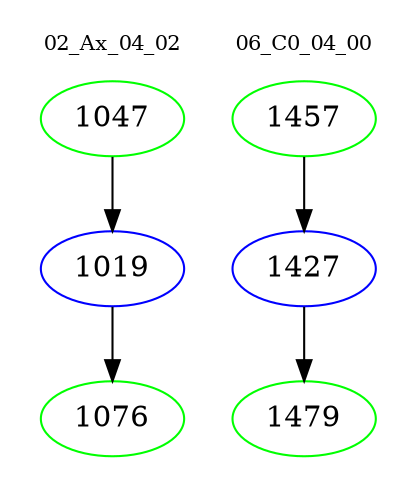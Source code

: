 digraph{
subgraph cluster_0 {
color = white
label = "02_Ax_04_02";
fontsize=10;
T0_1047 [label="1047", color="green"]
T0_1047 -> T0_1019 [color="black"]
T0_1019 [label="1019", color="blue"]
T0_1019 -> T0_1076 [color="black"]
T0_1076 [label="1076", color="green"]
}
subgraph cluster_1 {
color = white
label = "06_C0_04_00";
fontsize=10;
T1_1457 [label="1457", color="green"]
T1_1457 -> T1_1427 [color="black"]
T1_1427 [label="1427", color="blue"]
T1_1427 -> T1_1479 [color="black"]
T1_1479 [label="1479", color="green"]
}
}
